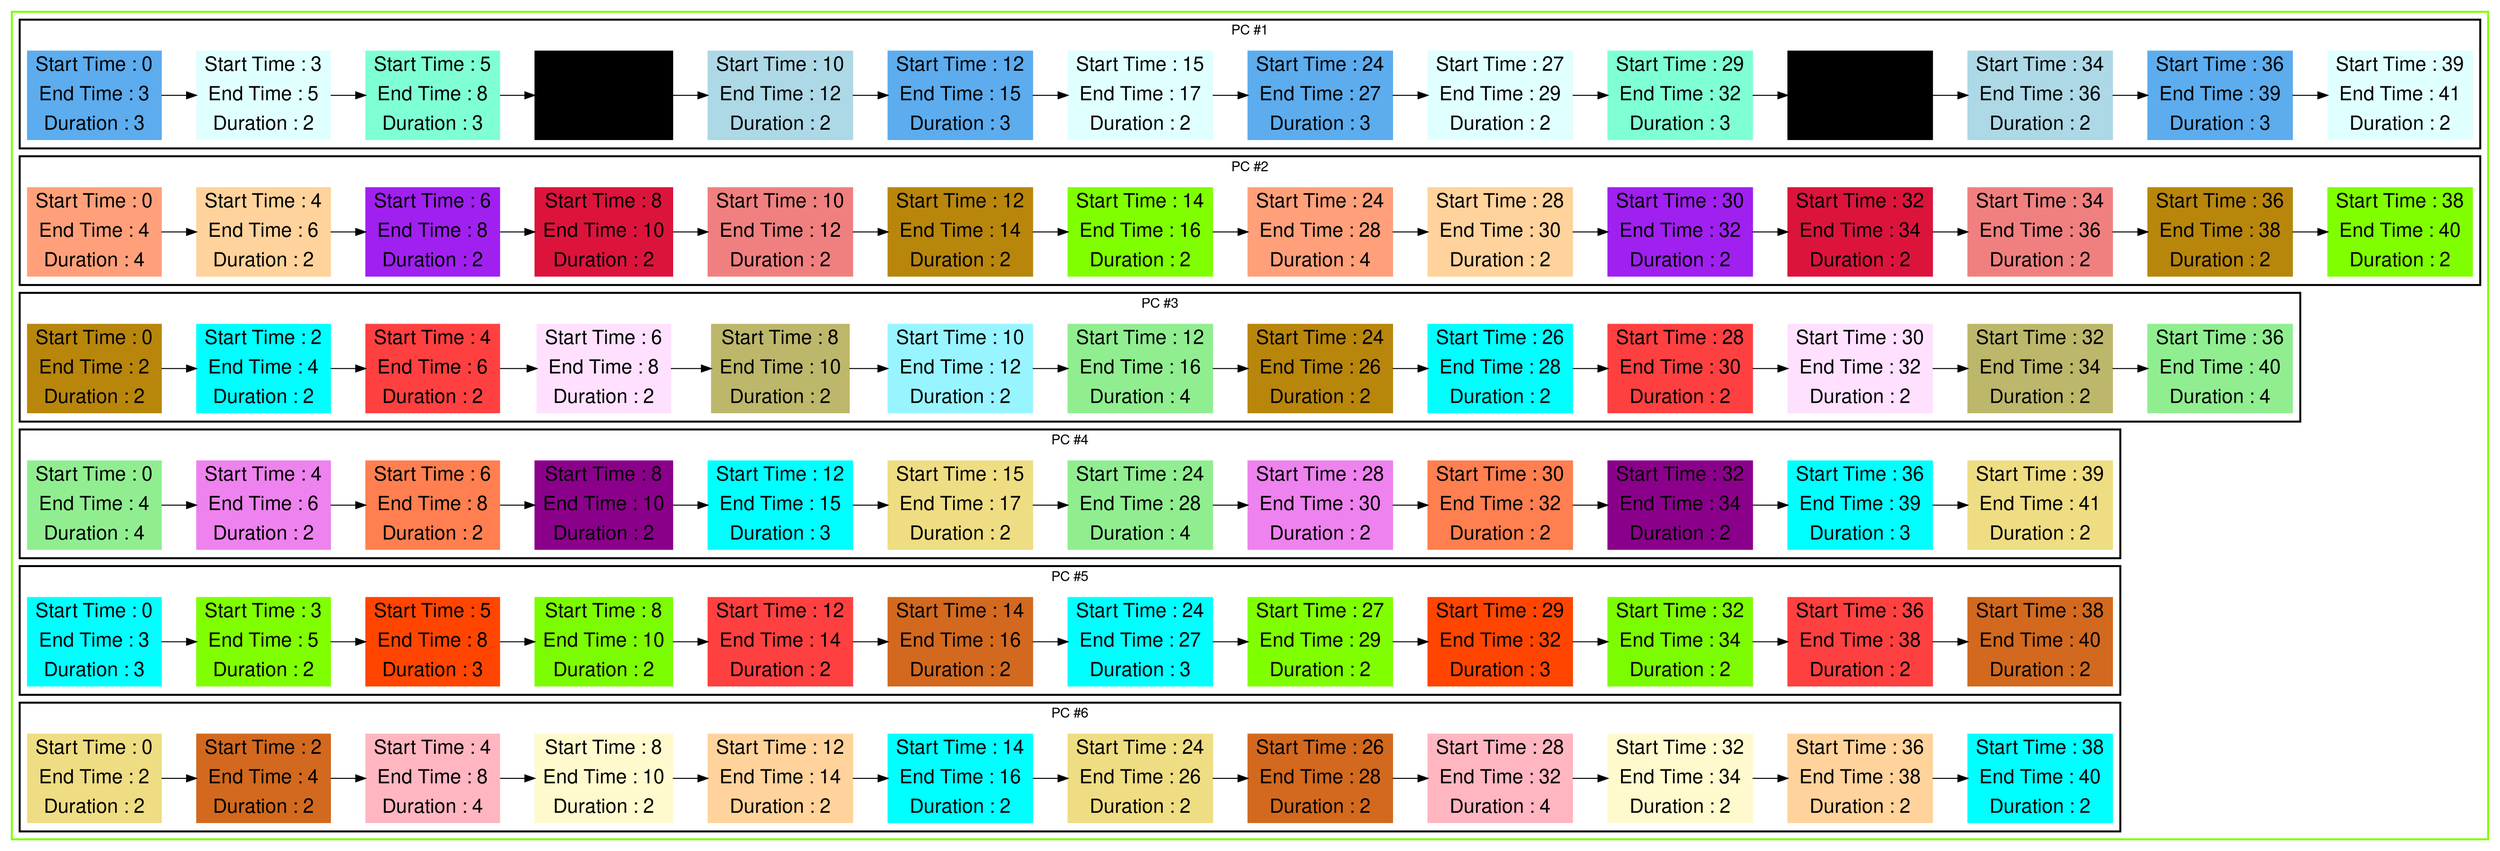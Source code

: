 digraph G {

fontname="Helvetica,Arial,sans-serif"
node [fontname="Helvetica,Arial,sans-serif"]
edge [fontname="Helvetica,Arial,sans-serif"]
graph [rankdir = "LR"];
node [fontsize = "20" shape = "ellipse"];

    subgraph cluster_Mod_0{
        color =chartreuse
        style = bold
        subgraph cluster_0{
           node [style=filled]
           color = black


            "node0" [
               label = "Start Time : 0 | End Time : 3 | Duration : 3"
               shape = "record"
               color = steelblue2
            ]

            "node61" [
               label = "Start Time : 3 | End Time : 5 | Duration : 2"
               shape = "record"
               color = lightcyan
            ]

            "node8" [
               label = "Start Time : 5 | End Time : 8 | Duration : 3"
               shape = "record"
               color = aquamarine
            ]

            "node37" [
               label = "Start Time : 8 | End Time : 10 | Duration : 2"
               shape = "record"
               color = cornflower
            ]

            "node57" [
               label = "Start Time : 10 | End Time : 12 | Duration : 2"
               shape = "record"
               color = lightblue
            ]

            "node1" [
               label = "Start Time : 12 | End Time : 15 | Duration : 3"
               shape = "record"
               color = steelblue2
            ]

            "node62" [
               label = "Start Time : 15 | End Time : 17 | Duration : 2"
               shape = "record"
               color = lightcyan
            ]

            "node2" [
               label = "Start Time : 24 | End Time : 27 | Duration : 3"
               shape = "record"
               color = steelblue2
            ]

            "node63" [
               label = "Start Time : 27 | End Time : 29 | Duration : 2"
               shape = "record"
               color = lightcyan
            ]

            "node9" [
               label = "Start Time : 29 | End Time : 32 | Duration : 3"
               shape = "record"
               color = aquamarine
            ]

            "node38" [
               label = "Start Time : 32 | End Time : 34 | Duration : 2"
               shape = "record"
               color = cornflower
            ]

            "node58" [
               label = "Start Time : 34 | End Time : 36 | Duration : 2"
               shape = "record"
               color = lightblue
            ]

            "node3" [
               label = "Start Time : 36 | End Time : 39 | Duration : 3"
               shape = "record"
               color = steelblue2
            ]

            "node64" [
               label = "Start Time : 39 | End Time : 41 | Duration : 2"
               shape = "record"
               color = lightcyan
            ]

            node0 -> node61 -> node8 -> node37 -> node57 -> node1 -> node62 -> node2 -> node63 -> node9 -> node38 -> node58 -> node3 -> node64

            label = "PC #1"

        }
        subgraph cluster_1{
           node [style=filled]
           color = black


            "node75" [
               label = "Start Time : 0 | End Time : 4 | Duration : 4"
               shape = "record"
               color = lightsalmon
            ]

            "node22" [
               label = "Start Time : 4 | End Time : 6 | Duration : 2"
               shape = "record"
               color = burlywood1
            ]

            "node12" [
               label = "Start Time : 6 | End Time : 8 | Duration : 2"
               shape = "record"
               color = x11purple
            ]

            "node39" [
               label = "Start Time : 8 | End Time : 10 | Duration : 2"
               shape = "record"
               color = crimson
            ]

            "node59" [
               label = "Start Time : 10 | End Time : 12 | Duration : 2"
               shape = "record"
               color = lightcoral
            ]

            "node46" [
               label = "Start Time : 12 | End Time : 14 | Duration : 2"
               shape = "record"
               color = darkgoldenrod
            ]

            "node28" [
               label = "Start Time : 14 | End Time : 16 | Duration : 2"
               shape = "record"
               color = chartreuse
            ]

            "node76" [
               label = "Start Time : 24 | End Time : 28 | Duration : 4"
               shape = "record"
               color = lightsalmon
            ]

            "node24" [
               label = "Start Time : 28 | End Time : 30 | Duration : 2"
               shape = "record"
               color = burlywood1
            ]

            "node13" [
               label = "Start Time : 30 | End Time : 32 | Duration : 2"
               shape = "record"
               color = x11purple
            ]

            "node40" [
               label = "Start Time : 32 | End Time : 34 | Duration : 2"
               shape = "record"
               color = crimson
            ]

            "node60" [
               label = "Start Time : 34 | End Time : 36 | Duration : 2"
               shape = "record"
               color = lightcoral
            ]

            "node48" [
               label = "Start Time : 36 | End Time : 38 | Duration : 2"
               shape = "record"
               color = darkgoldenrod
            ]

            "node30" [
               label = "Start Time : 38 | End Time : 40 | Duration : 2"
               shape = "record"
               color = chartreuse
            ]

            node75 -> node22 -> node12 -> node39 -> node59 -> node46 -> node28 -> node76 -> node24 -> node13 -> node40 -> node60 -> node48 -> node30

            label = "PC #2"

        }
        subgraph cluster_2{
           node [style=filled]
           color = black


            "node45" [
               label = "Start Time : 0 | End Time : 2 | Duration : 2"
               shape = "record"
               color = darkgoldenrod
            ]

            "node41" [
               label = "Start Time : 2 | End Time : 4 | Duration : 2"
               shape = "record"
               color = cyan
            ]

            "node18" [
               label = "Start Time : 4 | End Time : 6 | Duration : 2"
               shape = "record"
               color = brown1
            ]

            "node14" [
               label = "Start Time : 6 | End Time : 8 | Duration : 2"
               shape = "record"
               color = thistle1
            ]

            "node49" [
               label = "Start Time : 8 | End Time : 10 | Duration : 2"
               shape = "record"
               color = darkkhaki
            ]

            "node26" [
               label = "Start Time : 10 | End Time : 12 | Duration : 2"
               shape = "record"
               color = cadetblue1
            ]

            "node70" [
               label = "Start Time : 12 | End Time : 16 | Duration : 4"
               shape = "record"
               color = lightgreen
            ]

            "node47" [
               label = "Start Time : 24 | End Time : 26 | Duration : 2"
               shape = "record"
               color = darkgoldenrod
            ]

            "node43" [
               label = "Start Time : 26 | End Time : 28 | Duration : 2"
               shape = "record"
               color = cyan
            ]

            "node20" [
               label = "Start Time : 28 | End Time : 30 | Duration : 2"
               shape = "record"
               color = brown1
            ]

            "node15" [
               label = "Start Time : 30 | End Time : 32 | Duration : 2"
               shape = "record"
               color = thistle1
            ]

            "node50" [
               label = "Start Time : 32 | End Time : 34 | Duration : 2"
               shape = "record"
               color = darkkhaki
            ]

            "node72" [
               label = "Start Time : 36 | End Time : 40 | Duration : 4"
               shape = "record"
               color = lightgreen
            ]

            node45 -> node41 -> node18 -> node14 -> node49 -> node26 -> node70 -> node47 -> node43 -> node20 -> node15 -> node50 -> node72

            label = "PC #3"

        }
        subgraph cluster_3{
           node [style=filled]
           color = black


            "node69" [
               label = "Start Time : 0 | End Time : 4 | Duration : 4"
               shape = "record"
               color = lightgreen
            ]

            "node16" [
               label = "Start Time : 4 | End Time : 6 | Duration : 2"
               shape = "record"
               color = violet
            ]

            "node35" [
               label = "Start Time : 6 | End Time : 8 | Duration : 2"
               shape = "record"
               color = coral
            ]

            "node51" [
               label = "Start Time : 8 | End Time : 10 | Duration : 2"
               shape = "record"
               color = darkmagenta
            ]

            "node5" [
               label = "Start Time : 12 | End Time : 15 | Duration : 3"
               shape = "record"
               color = aqua
            ]

            "node66" [
               label = "Start Time : 15 | End Time : 17 | Duration : 2"
               shape = "record"
               color = lightgoldenrod
            ]

            "node71" [
               label = "Start Time : 24 | End Time : 28 | Duration : 4"
               shape = "record"
               color = lightgreen
            ]

            "node17" [
               label = "Start Time : 28 | End Time : 30 | Duration : 2"
               shape = "record"
               color = violet
            ]

            "node36" [
               label = "Start Time : 30 | End Time : 32 | Duration : 2"
               shape = "record"
               color = coral
            ]

            "node52" [
               label = "Start Time : 32 | End Time : 34 | Duration : 2"
               shape = "record"
               color = darkmagenta
            ]

            "node7" [
               label = "Start Time : 36 | End Time : 39 | Duration : 3"
               shape = "record"
               color = aqua
            ]

            "node68" [
               label = "Start Time : 39 | End Time : 41 | Duration : 2"
               shape = "record"
               color = lightgoldenrod
            ]

            node69 -> node16 -> node35 -> node51 -> node5 -> node66 -> node71 -> node17 -> node36 -> node52 -> node7 -> node68

            label = "PC #4"

        }
        subgraph cluster_4{
           node [style=filled]
           color = black


            "node4" [
               label = "Start Time : 0 | End Time : 3 | Duration : 3"
               shape = "record"
               color = aqua
            ]

            "node27" [
               label = "Start Time : 3 | End Time : 5 | Duration : 2"
               shape = "record"
               color = chartreuse
            ]

            "node10" [
               label = "Start Time : 5 | End Time : 8 | Duration : 3"
               shape = "record"
               color = orangered1
            ]

            "node53" [
               label = "Start Time : 8 | End Time : 10 | Duration : 2"
               shape = "record"
               color = lawngreen
            ]

            "node19" [
               label = "Start Time : 12 | End Time : 14 | Duration : 2"
               shape = "record"
               color = brown1
            ]

            "node32" [
               label = "Start Time : 14 | End Time : 16 | Duration : 2"
               shape = "record"
               color = chocolate
            ]

            "node6" [
               label = "Start Time : 24 | End Time : 27 | Duration : 3"
               shape = "record"
               color = aqua
            ]

            "node29" [
               label = "Start Time : 27 | End Time : 29 | Duration : 2"
               shape = "record"
               color = chartreuse
            ]

            "node11" [
               label = "Start Time : 29 | End Time : 32 | Duration : 3"
               shape = "record"
               color = orangered1
            ]

            "node54" [
               label = "Start Time : 32 | End Time : 34 | Duration : 2"
               shape = "record"
               color = lawngreen
            ]

            "node21" [
               label = "Start Time : 36 | End Time : 38 | Duration : 2"
               shape = "record"
               color = brown1
            ]

            "node34" [
               label = "Start Time : 38 | End Time : 40 | Duration : 2"
               shape = "record"
               color = chocolate
            ]

            node4 -> node27 -> node10 -> node53 -> node19 -> node32 -> node6 -> node29 -> node11 -> node54 -> node21 -> node34

            label = "PC #5"

        }
        subgraph cluster_5{
           node [style=filled]
           color = black


            "node65" [
               label = "Start Time : 0 | End Time : 2 | Duration : 2"
               shape = "record"
               color = lightgoldenrod
            ]

            "node31" [
               label = "Start Time : 2 | End Time : 4 | Duration : 2"
               shape = "record"
               color = chocolate
            ]

            "node73" [
               label = "Start Time : 4 | End Time : 8 | Duration : 4"
               shape = "record"
               color = lightpink
            ]

            "node55" [
               label = "Start Time : 8 | End Time : 10 | Duration : 2"
               shape = "record"
               color = lemonchiffon
            ]

            "node23" [
               label = "Start Time : 12 | End Time : 14 | Duration : 2"
               shape = "record"
               color = burlywood1
            ]

            "node42" [
               label = "Start Time : 14 | End Time : 16 | Duration : 2"
               shape = "record"
               color = cyan
            ]

            "node67" [
               label = "Start Time : 24 | End Time : 26 | Duration : 2"
               shape = "record"
               color = lightgoldenrod
            ]

            "node33" [
               label = "Start Time : 26 | End Time : 28 | Duration : 2"
               shape = "record"
               color = chocolate
            ]

            "node74" [
               label = "Start Time : 28 | End Time : 32 | Duration : 4"
               shape = "record"
               color = lightpink
            ]

            "node56" [
               label = "Start Time : 32 | End Time : 34 | Duration : 2"
               shape = "record"
               color = lemonchiffon
            ]

            "node25" [
               label = "Start Time : 36 | End Time : 38 | Duration : 2"
               shape = "record"
               color = burlywood1
            ]

            "node44" [
               label = "Start Time : 38 | End Time : 40 | Duration : 2"
               shape = "record"
               color = cyan
            ]

            node65 -> node31 -> node73 -> node55 -> node23 -> node42 -> node67 -> node33 -> node74 -> node56 -> node25 -> node44

            label = "PC #6"

        }
    }




}

